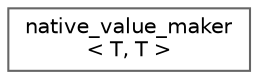 digraph "Graphical Class Hierarchy"
{
 // LATEX_PDF_SIZE
  bgcolor="transparent";
  edge [fontname=Helvetica,fontsize=10,labelfontname=Helvetica,labelfontsize=10];
  node [fontname=Helvetica,fontsize=10,shape=box,height=0.2,width=0.4];
  rankdir="LR";
  Node0 [id="Node000000",label="native_value_maker\l\< T, T \>",height=0.2,width=0.4,color="grey40", fillcolor="white", style="filled",URL="$structnative__value__maker_3_01_t_00_01_t_01_4.html",tooltip=" "];
}
